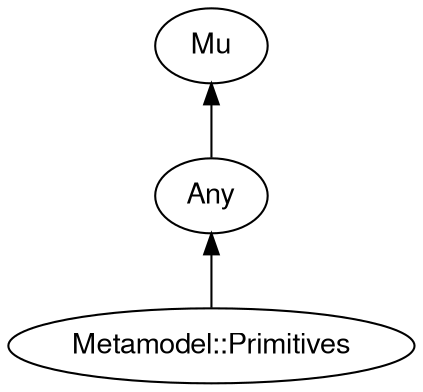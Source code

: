 digraph "raku-type-graph" {
    rankdir=BT;
    splines=polyline;
    overlap=false;

    graph [truecolor=true bgcolor="#FFFFFF"];
    // Types
    "Metamodel::Primitives" [color="#000000", fontcolor="#000000", href="/type/Metamodel::Primitives", fontname="FreeSans"];
    "Mu" [color="#000000", fontcolor="#000000", href="/type/Mu", fontname="FreeSans"];
    "Any" [color="#000000", fontcolor="#000000", href="/type/Any", fontname="FreeSans"];

    // Superclasses
    "Metamodel::Primitives" -> "Any" [color="#000000"];
    "Any" -> "Mu" [color="#000000"];

    // Roles
}
